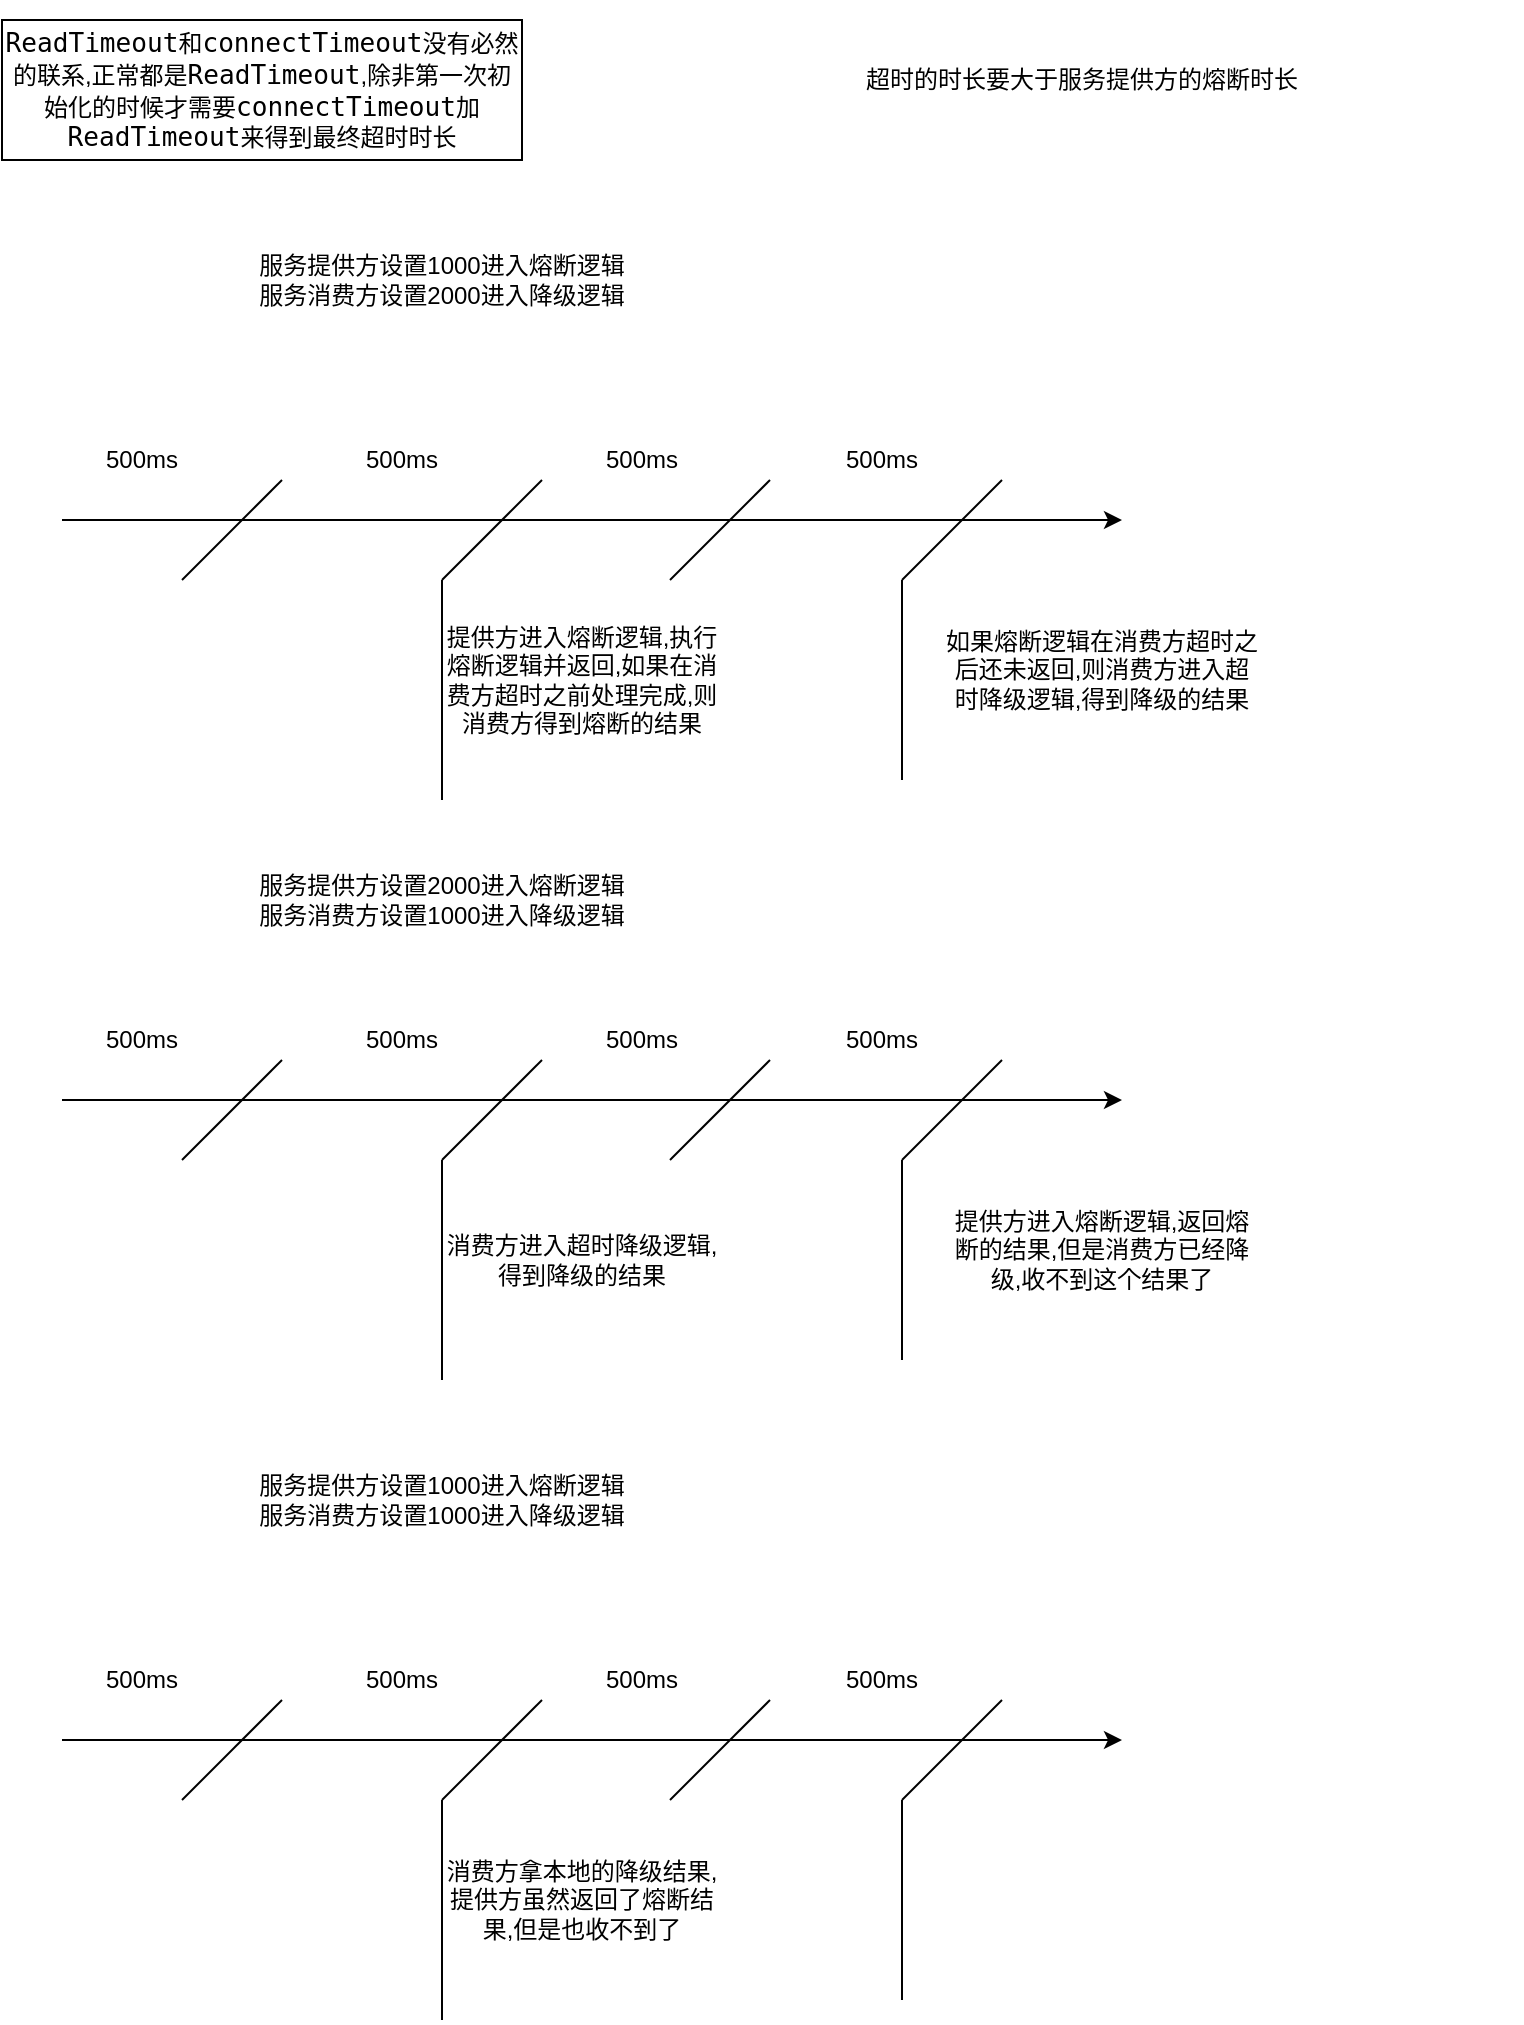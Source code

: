 <mxfile version="13.10.9" type="github">
  <diagram id="E3m-XeIQVQSN0iLPFJ0V" name="第 1 页">
    <mxGraphModel dx="920" dy="536" grid="1" gridSize="10" guides="1" tooltips="1" connect="1" arrows="1" fold="1" page="1" pageScale="1" pageWidth="827" pageHeight="1169" math="0" shadow="0">
      <root>
        <mxCell id="0" />
        <mxCell id="1" parent="0" />
        <mxCell id="yEqj9vdKXUoKs3gxg46q-3" value="" style="endArrow=classic;html=1;" parent="1" edge="1">
          <mxGeometry width="50" height="50" relative="1" as="geometry">
            <mxPoint x="60" y="270" as="sourcePoint" />
            <mxPoint x="590" y="270" as="targetPoint" />
          </mxGeometry>
        </mxCell>
        <mxCell id="yEqj9vdKXUoKs3gxg46q-4" value="" style="endArrow=none;html=1;" parent="1" edge="1">
          <mxGeometry width="50" height="50" relative="1" as="geometry">
            <mxPoint x="120" y="300" as="sourcePoint" />
            <mxPoint x="170" y="250" as="targetPoint" />
          </mxGeometry>
        </mxCell>
        <mxCell id="yEqj9vdKXUoKs3gxg46q-5" value="" style="endArrow=none;html=1;" parent="1" edge="1">
          <mxGeometry width="50" height="50" relative="1" as="geometry">
            <mxPoint x="250" y="300" as="sourcePoint" />
            <mxPoint x="300" y="250" as="targetPoint" />
          </mxGeometry>
        </mxCell>
        <mxCell id="yEqj9vdKXUoKs3gxg46q-6" value="" style="endArrow=none;html=1;" parent="1" edge="1">
          <mxGeometry width="50" height="50" relative="1" as="geometry">
            <mxPoint x="364" y="300" as="sourcePoint" />
            <mxPoint x="414" y="250" as="targetPoint" />
          </mxGeometry>
        </mxCell>
        <mxCell id="yEqj9vdKXUoKs3gxg46q-7" value="500ms" style="text;html=1;strokeColor=none;fillColor=none;align=center;verticalAlign=middle;whiteSpace=wrap;rounded=0;" parent="1" vertex="1">
          <mxGeometry x="80" y="230" width="40" height="20" as="geometry" />
        </mxCell>
        <mxCell id="yEqj9vdKXUoKs3gxg46q-8" value="500ms" style="text;html=1;strokeColor=none;fillColor=none;align=center;verticalAlign=middle;whiteSpace=wrap;rounded=0;" parent="1" vertex="1">
          <mxGeometry x="210" y="230" width="40" height="20" as="geometry" />
        </mxCell>
        <mxCell id="yEqj9vdKXUoKs3gxg46q-10" value="500ms" style="text;html=1;strokeColor=none;fillColor=none;align=center;verticalAlign=middle;whiteSpace=wrap;rounded=0;" parent="1" vertex="1">
          <mxGeometry x="330" y="230" width="40" height="20" as="geometry" />
        </mxCell>
        <mxCell id="yEqj9vdKXUoKs3gxg46q-12" value="服务提供方设置1000进入熔断逻辑&lt;br&gt;服务消费方设置2000进入降级逻辑" style="text;html=1;strokeColor=none;fillColor=none;align=center;verticalAlign=middle;whiteSpace=wrap;rounded=0;" parent="1" vertex="1">
          <mxGeometry x="110" y="130" width="280" height="40" as="geometry" />
        </mxCell>
        <mxCell id="yEqj9vdKXUoKs3gxg46q-13" value="" style="endArrow=none;html=1;" parent="1" edge="1">
          <mxGeometry width="50" height="50" relative="1" as="geometry">
            <mxPoint x="480" y="300" as="sourcePoint" />
            <mxPoint x="530" y="250" as="targetPoint" />
          </mxGeometry>
        </mxCell>
        <mxCell id="yEqj9vdKXUoKs3gxg46q-14" value="500ms" style="text;html=1;strokeColor=none;fillColor=none;align=center;verticalAlign=middle;whiteSpace=wrap;rounded=0;" parent="1" vertex="1">
          <mxGeometry x="450" y="230" width="40" height="20" as="geometry" />
        </mxCell>
        <mxCell id="yEqj9vdKXUoKs3gxg46q-16" value="" style="endArrow=none;html=1;" parent="1" edge="1">
          <mxGeometry width="50" height="50" relative="1" as="geometry">
            <mxPoint x="250" y="410" as="sourcePoint" />
            <mxPoint x="250" y="300" as="targetPoint" />
          </mxGeometry>
        </mxCell>
        <mxCell id="yEqj9vdKXUoKs3gxg46q-17" value="提供方进入熔断逻辑,执行熔断逻辑并返回,如果在消费方超时之前处理完成,则消费方得到熔断的结果" style="text;html=1;strokeColor=none;fillColor=none;align=center;verticalAlign=middle;whiteSpace=wrap;rounded=0;" parent="1" vertex="1">
          <mxGeometry x="250" y="320" width="140" height="60" as="geometry" />
        </mxCell>
        <mxCell id="yEqj9vdKXUoKs3gxg46q-18" value="" style="endArrow=none;html=1;" parent="1" edge="1">
          <mxGeometry width="50" height="50" relative="1" as="geometry">
            <mxPoint x="480" y="400" as="sourcePoint" />
            <mxPoint x="480" y="300" as="targetPoint" />
          </mxGeometry>
        </mxCell>
        <mxCell id="yEqj9vdKXUoKs3gxg46q-19" value="如果熔断逻辑在消费方超时之后还未返回,则消费方进入超时降级逻辑,得到降级的结果" style="text;html=1;strokeColor=none;fillColor=none;align=center;verticalAlign=middle;whiteSpace=wrap;rounded=0;" parent="1" vertex="1">
          <mxGeometry x="500" y="320" width="160" height="50" as="geometry" />
        </mxCell>
        <mxCell id="yEqj9vdKXUoKs3gxg46q-20" value="" style="endArrow=classic;html=1;" parent="1" edge="1">
          <mxGeometry width="50" height="50" relative="1" as="geometry">
            <mxPoint x="60" y="560" as="sourcePoint" />
            <mxPoint x="590" y="560" as="targetPoint" />
          </mxGeometry>
        </mxCell>
        <mxCell id="yEqj9vdKXUoKs3gxg46q-21" value="" style="endArrow=none;html=1;" parent="1" edge="1">
          <mxGeometry width="50" height="50" relative="1" as="geometry">
            <mxPoint x="120" y="590" as="sourcePoint" />
            <mxPoint x="170" y="540" as="targetPoint" />
          </mxGeometry>
        </mxCell>
        <mxCell id="yEqj9vdKXUoKs3gxg46q-22" value="" style="endArrow=none;html=1;" parent="1" edge="1">
          <mxGeometry width="50" height="50" relative="1" as="geometry">
            <mxPoint x="250" y="590" as="sourcePoint" />
            <mxPoint x="300" y="540" as="targetPoint" />
          </mxGeometry>
        </mxCell>
        <mxCell id="yEqj9vdKXUoKs3gxg46q-23" value="" style="endArrow=none;html=1;" parent="1" edge="1">
          <mxGeometry width="50" height="50" relative="1" as="geometry">
            <mxPoint x="364" y="590" as="sourcePoint" />
            <mxPoint x="414" y="540" as="targetPoint" />
          </mxGeometry>
        </mxCell>
        <mxCell id="yEqj9vdKXUoKs3gxg46q-24" value="500ms" style="text;html=1;strokeColor=none;fillColor=none;align=center;verticalAlign=middle;whiteSpace=wrap;rounded=0;" parent="1" vertex="1">
          <mxGeometry x="80" y="520" width="40" height="20" as="geometry" />
        </mxCell>
        <mxCell id="yEqj9vdKXUoKs3gxg46q-25" value="500ms" style="text;html=1;strokeColor=none;fillColor=none;align=center;verticalAlign=middle;whiteSpace=wrap;rounded=0;" parent="1" vertex="1">
          <mxGeometry x="210" y="520" width="40" height="20" as="geometry" />
        </mxCell>
        <mxCell id="yEqj9vdKXUoKs3gxg46q-26" value="500ms" style="text;html=1;strokeColor=none;fillColor=none;align=center;verticalAlign=middle;whiteSpace=wrap;rounded=0;" parent="1" vertex="1">
          <mxGeometry x="330" y="520" width="40" height="20" as="geometry" />
        </mxCell>
        <mxCell id="yEqj9vdKXUoKs3gxg46q-27" value="服务提供方设置2000进入熔断逻辑&lt;br&gt;服务消费方设置1000进入降级逻辑" style="text;html=1;strokeColor=none;fillColor=none;align=center;verticalAlign=middle;whiteSpace=wrap;rounded=0;" parent="1" vertex="1">
          <mxGeometry x="110" y="440" width="280" height="40" as="geometry" />
        </mxCell>
        <mxCell id="yEqj9vdKXUoKs3gxg46q-28" value="" style="endArrow=none;html=1;" parent="1" edge="1">
          <mxGeometry width="50" height="50" relative="1" as="geometry">
            <mxPoint x="480" y="590" as="sourcePoint" />
            <mxPoint x="530" y="540" as="targetPoint" />
          </mxGeometry>
        </mxCell>
        <mxCell id="yEqj9vdKXUoKs3gxg46q-29" value="500ms" style="text;html=1;strokeColor=none;fillColor=none;align=center;verticalAlign=middle;whiteSpace=wrap;rounded=0;" parent="1" vertex="1">
          <mxGeometry x="450" y="520" width="40" height="20" as="geometry" />
        </mxCell>
        <mxCell id="yEqj9vdKXUoKs3gxg46q-30" value="" style="endArrow=none;html=1;" parent="1" edge="1">
          <mxGeometry width="50" height="50" relative="1" as="geometry">
            <mxPoint x="250" y="700" as="sourcePoint" />
            <mxPoint x="250" y="590" as="targetPoint" />
          </mxGeometry>
        </mxCell>
        <mxCell id="yEqj9vdKXUoKs3gxg46q-31" value="消费方进入超时降级逻辑,得到降级的结果" style="text;html=1;strokeColor=none;fillColor=none;align=center;verticalAlign=middle;whiteSpace=wrap;rounded=0;" parent="1" vertex="1">
          <mxGeometry x="250" y="610" width="140" height="60" as="geometry" />
        </mxCell>
        <mxCell id="yEqj9vdKXUoKs3gxg46q-32" value="" style="endArrow=none;html=1;" parent="1" edge="1">
          <mxGeometry width="50" height="50" relative="1" as="geometry">
            <mxPoint x="480" y="690" as="sourcePoint" />
            <mxPoint x="480" y="590" as="targetPoint" />
          </mxGeometry>
        </mxCell>
        <mxCell id="yEqj9vdKXUoKs3gxg46q-33" value="提供方进入熔断逻辑,返回熔断的结果,但是消费方已经降级,收不到这个结果了" style="text;html=1;strokeColor=none;fillColor=none;align=center;verticalAlign=middle;whiteSpace=wrap;rounded=0;" parent="1" vertex="1">
          <mxGeometry x="500" y="610" width="160" height="50" as="geometry" />
        </mxCell>
        <mxCell id="yEqj9vdKXUoKs3gxg46q-34" value="" style="endArrow=classic;html=1;" parent="1" edge="1">
          <mxGeometry width="50" height="50" relative="1" as="geometry">
            <mxPoint x="60" y="880" as="sourcePoint" />
            <mxPoint x="590" y="880" as="targetPoint" />
          </mxGeometry>
        </mxCell>
        <mxCell id="yEqj9vdKXUoKs3gxg46q-35" value="" style="endArrow=none;html=1;" parent="1" edge="1">
          <mxGeometry width="50" height="50" relative="1" as="geometry">
            <mxPoint x="120" y="910" as="sourcePoint" />
            <mxPoint x="170" y="860" as="targetPoint" />
          </mxGeometry>
        </mxCell>
        <mxCell id="yEqj9vdKXUoKs3gxg46q-36" value="" style="endArrow=none;html=1;" parent="1" edge="1">
          <mxGeometry width="50" height="50" relative="1" as="geometry">
            <mxPoint x="250" y="910" as="sourcePoint" />
            <mxPoint x="300" y="860" as="targetPoint" />
          </mxGeometry>
        </mxCell>
        <mxCell id="yEqj9vdKXUoKs3gxg46q-37" value="" style="endArrow=none;html=1;" parent="1" edge="1">
          <mxGeometry width="50" height="50" relative="1" as="geometry">
            <mxPoint x="364" y="910" as="sourcePoint" />
            <mxPoint x="414" y="860" as="targetPoint" />
          </mxGeometry>
        </mxCell>
        <mxCell id="yEqj9vdKXUoKs3gxg46q-38" value="500ms" style="text;html=1;strokeColor=none;fillColor=none;align=center;verticalAlign=middle;whiteSpace=wrap;rounded=0;" parent="1" vertex="1">
          <mxGeometry x="80" y="840" width="40" height="20" as="geometry" />
        </mxCell>
        <mxCell id="yEqj9vdKXUoKs3gxg46q-39" value="500ms" style="text;html=1;strokeColor=none;fillColor=none;align=center;verticalAlign=middle;whiteSpace=wrap;rounded=0;" parent="1" vertex="1">
          <mxGeometry x="210" y="840" width="40" height="20" as="geometry" />
        </mxCell>
        <mxCell id="yEqj9vdKXUoKs3gxg46q-40" value="500ms" style="text;html=1;strokeColor=none;fillColor=none;align=center;verticalAlign=middle;whiteSpace=wrap;rounded=0;" parent="1" vertex="1">
          <mxGeometry x="330" y="840" width="40" height="20" as="geometry" />
        </mxCell>
        <mxCell id="yEqj9vdKXUoKs3gxg46q-41" value="服务提供方设置1000进入熔断逻辑&lt;br&gt;服务消费方设置1000进入降级逻辑" style="text;html=1;strokeColor=none;fillColor=none;align=center;verticalAlign=middle;whiteSpace=wrap;rounded=0;" parent="1" vertex="1">
          <mxGeometry x="110" y="740" width="280" height="40" as="geometry" />
        </mxCell>
        <mxCell id="yEqj9vdKXUoKs3gxg46q-42" value="" style="endArrow=none;html=1;" parent="1" edge="1">
          <mxGeometry width="50" height="50" relative="1" as="geometry">
            <mxPoint x="480" y="910" as="sourcePoint" />
            <mxPoint x="530" y="860" as="targetPoint" />
          </mxGeometry>
        </mxCell>
        <mxCell id="yEqj9vdKXUoKs3gxg46q-43" value="500ms" style="text;html=1;strokeColor=none;fillColor=none;align=center;verticalAlign=middle;whiteSpace=wrap;rounded=0;" parent="1" vertex="1">
          <mxGeometry x="450" y="840" width="40" height="20" as="geometry" />
        </mxCell>
        <mxCell id="yEqj9vdKXUoKs3gxg46q-44" value="" style="endArrow=none;html=1;" parent="1" edge="1">
          <mxGeometry width="50" height="50" relative="1" as="geometry">
            <mxPoint x="250" y="1020" as="sourcePoint" />
            <mxPoint x="250" y="910" as="targetPoint" />
          </mxGeometry>
        </mxCell>
        <mxCell id="yEqj9vdKXUoKs3gxg46q-45" value="消费方拿本地的降级结果,提供方虽然返回了熔断结果,但是也收不到了" style="text;html=1;strokeColor=none;fillColor=none;align=center;verticalAlign=middle;whiteSpace=wrap;rounded=0;" parent="1" vertex="1">
          <mxGeometry x="250" y="930" width="140" height="60" as="geometry" />
        </mxCell>
        <mxCell id="yEqj9vdKXUoKs3gxg46q-46" value="" style="endArrow=none;html=1;" parent="1" edge="1">
          <mxGeometry width="50" height="50" relative="1" as="geometry">
            <mxPoint x="480" y="1010" as="sourcePoint" />
            <mxPoint x="480" y="910" as="targetPoint" />
          </mxGeometry>
        </mxCell>
        <mxCell id="Sdvme6QABfjAyu6uPsd4-1" value="&lt;span style=&quot;background-color: rgb(255 , 255 , 255)&quot;&gt;&lt;span style=&quot;font-family: &amp;#34;jetbrains mono&amp;#34; , monospace ; font-size: 9.8pt&quot;&gt;ReadTimeout&lt;/span&gt;和&lt;span style=&quot;font-family: &amp;#34;jetbrains mono&amp;#34; , monospace ; font-size: 9.8pt&quot;&gt;connectTimeout&lt;/span&gt;没有必然的联系,正常都是&lt;span style=&quot;font-family: &amp;#34;jetbrains mono&amp;#34; , monospace ; font-size: 13.067px&quot;&gt;ReadTimeout&lt;/span&gt;,除非第一次初始化的时候才需要&lt;/span&gt;&lt;span style=&quot;font-family: &amp;#34;jetbrains mono&amp;#34; , monospace ; font-size: 13.067px ; background-color: rgb(255 , 255 , 255)&quot;&gt;connectTimeout&lt;/span&gt;&lt;span style=&quot;background-color: rgb(255 , 255 , 255)&quot;&gt;加&lt;/span&gt;&lt;span style=&quot;font-family: &amp;#34;jetbrains mono&amp;#34; , monospace ; font-size: 13.067px ; background-color: rgb(255 , 255 , 255)&quot;&gt;ReadTimeout&lt;/span&gt;&lt;span style=&quot;background-color: rgb(255 , 255 , 255)&quot;&gt;来得到最终超时时长&lt;/span&gt;" style="text;html=1;strokeColor=#000000;fillColor=none;align=center;verticalAlign=middle;whiteSpace=wrap;rounded=0;" vertex="1" parent="1">
          <mxGeometry x="30" y="20" width="260" height="70" as="geometry" />
        </mxCell>
        <mxCell id="Sdvme6QABfjAyu6uPsd4-2" value="超时的时长要大于服务提供方的熔断时长" style="text;html=1;strokeColor=none;fillColor=none;align=center;verticalAlign=middle;whiteSpace=wrap;rounded=0;" vertex="1" parent="1">
          <mxGeometry x="350" y="10" width="440" height="80" as="geometry" />
        </mxCell>
      </root>
    </mxGraphModel>
  </diagram>
</mxfile>
